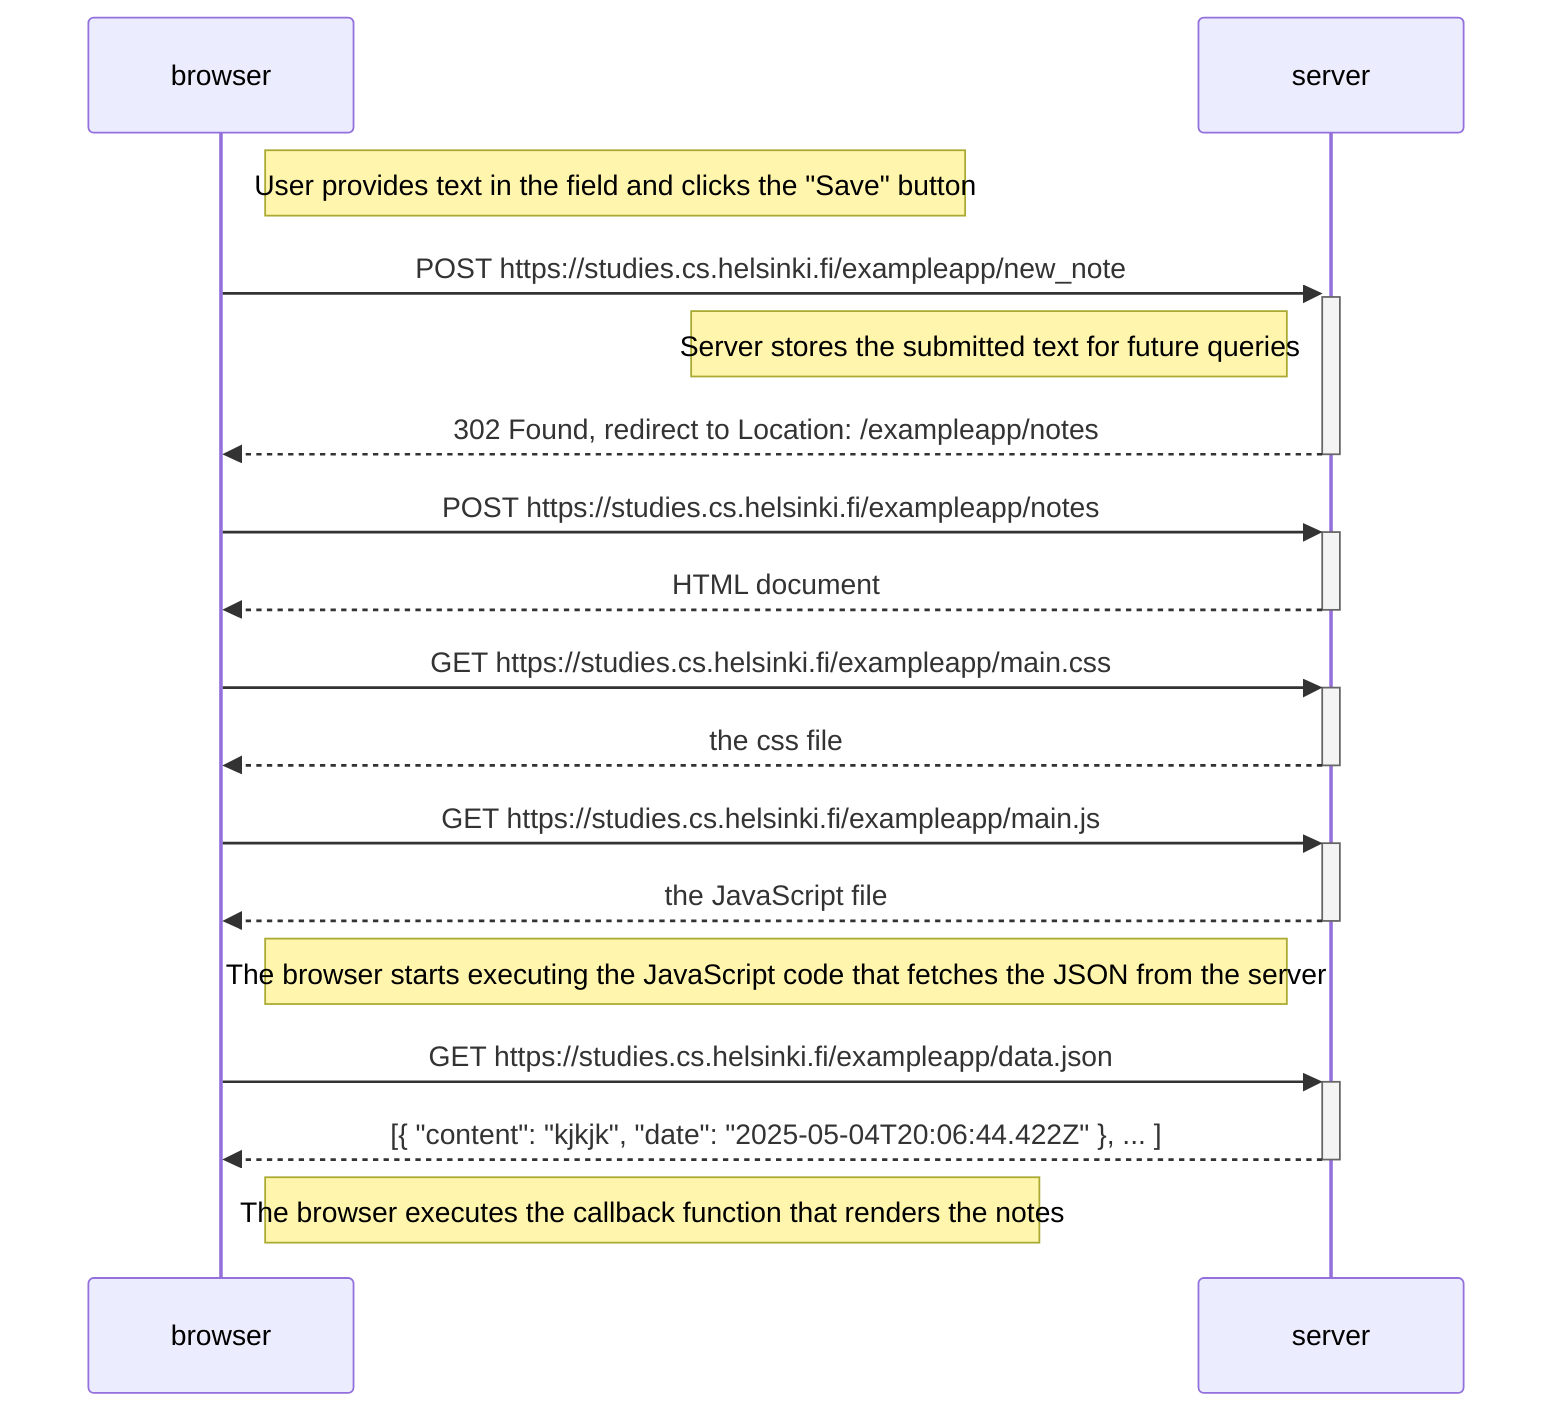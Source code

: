 sequenceDiagram
    participant browser
    participant server

    Note right of browser: User provides text in the field and clicks the "Save" button
    browser->>+server: POST https://studies.cs.helsinki.fi/exampleapp/new_note
    Note left of server: Server stores the submitted text for future queries
    server-->>-browser: 302 Found, redirect to Location: /exampleapp/notes

    browser->>+server: POST https://studies.cs.helsinki.fi/exampleapp/notes
    server-->>-browser: HTML document

    browser->>+server: GET https://studies.cs.helsinki.fi/exampleapp/main.css
    server-->>-browser: the css file

    browser->>+server: GET https://studies.cs.helsinki.fi/exampleapp/main.js
    server-->>-browser: the JavaScript file

    Note right of browser: The browser starts executing the JavaScript code that fetches the JSON from the server

    browser->>+server: GET https://studies.cs.helsinki.fi/exampleapp/data.json
    server-->>-browser: [{ "content": "kjkjk", "date": "2025-05-04T20:06:44.422Z" }, ... ]

    Note right of browser: The browser executes the callback function that renders the notes